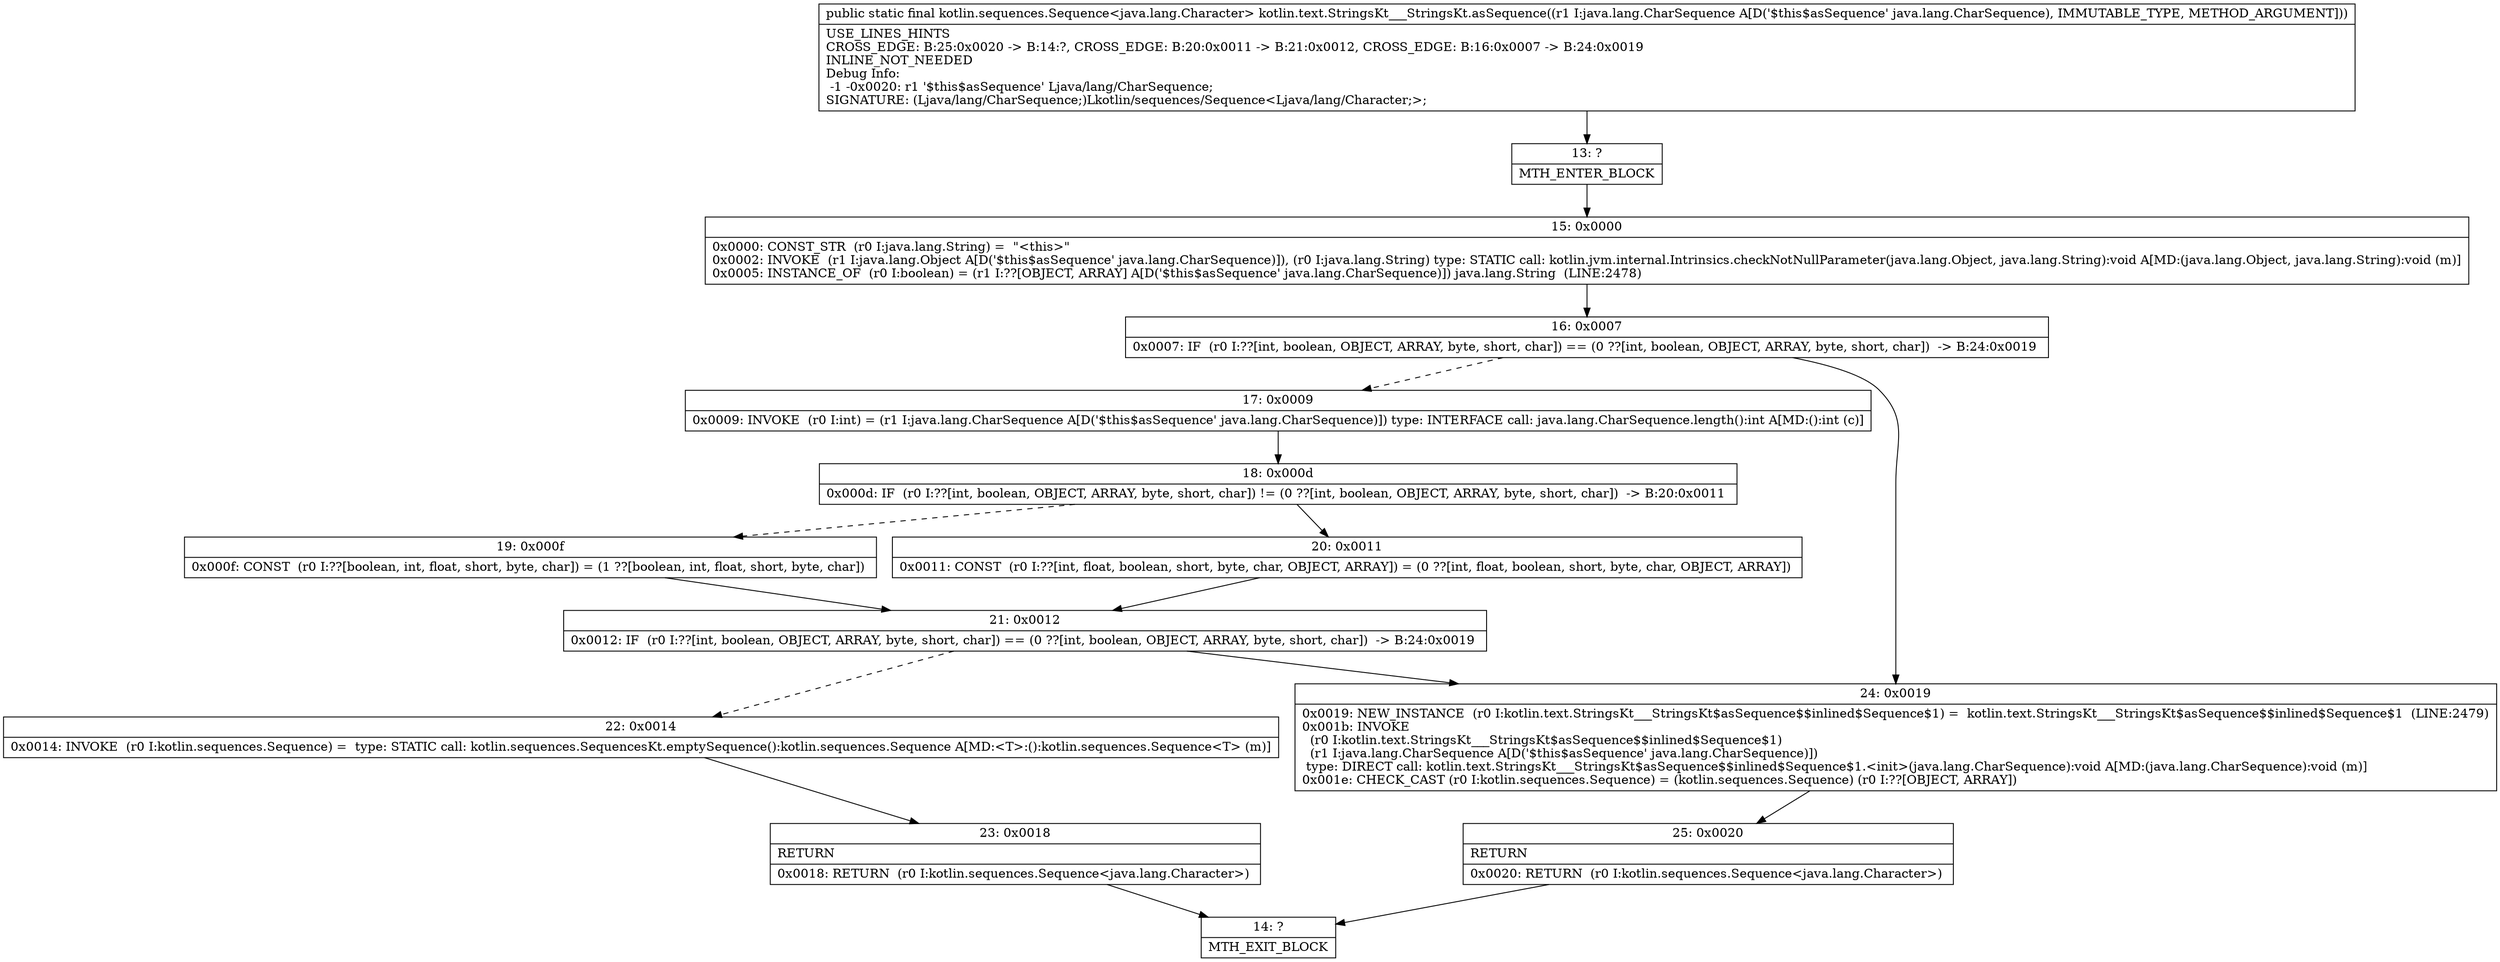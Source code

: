 digraph "CFG forkotlin.text.StringsKt___StringsKt.asSequence(Ljava\/lang\/CharSequence;)Lkotlin\/sequences\/Sequence;" {
Node_13 [shape=record,label="{13\:\ ?|MTH_ENTER_BLOCK\l}"];
Node_15 [shape=record,label="{15\:\ 0x0000|0x0000: CONST_STR  (r0 I:java.lang.String) =  \"\<this\>\" \l0x0002: INVOKE  (r1 I:java.lang.Object A[D('$this$asSequence' java.lang.CharSequence)]), (r0 I:java.lang.String) type: STATIC call: kotlin.jvm.internal.Intrinsics.checkNotNullParameter(java.lang.Object, java.lang.String):void A[MD:(java.lang.Object, java.lang.String):void (m)]\l0x0005: INSTANCE_OF  (r0 I:boolean) = (r1 I:??[OBJECT, ARRAY] A[D('$this$asSequence' java.lang.CharSequence)]) java.lang.String  (LINE:2478)\l}"];
Node_16 [shape=record,label="{16\:\ 0x0007|0x0007: IF  (r0 I:??[int, boolean, OBJECT, ARRAY, byte, short, char]) == (0 ??[int, boolean, OBJECT, ARRAY, byte, short, char])  \-\> B:24:0x0019 \l}"];
Node_17 [shape=record,label="{17\:\ 0x0009|0x0009: INVOKE  (r0 I:int) = (r1 I:java.lang.CharSequence A[D('$this$asSequence' java.lang.CharSequence)]) type: INTERFACE call: java.lang.CharSequence.length():int A[MD:():int (c)]\l}"];
Node_18 [shape=record,label="{18\:\ 0x000d|0x000d: IF  (r0 I:??[int, boolean, OBJECT, ARRAY, byte, short, char]) != (0 ??[int, boolean, OBJECT, ARRAY, byte, short, char])  \-\> B:20:0x0011 \l}"];
Node_19 [shape=record,label="{19\:\ 0x000f|0x000f: CONST  (r0 I:??[boolean, int, float, short, byte, char]) = (1 ??[boolean, int, float, short, byte, char]) \l}"];
Node_21 [shape=record,label="{21\:\ 0x0012|0x0012: IF  (r0 I:??[int, boolean, OBJECT, ARRAY, byte, short, char]) == (0 ??[int, boolean, OBJECT, ARRAY, byte, short, char])  \-\> B:24:0x0019 \l}"];
Node_22 [shape=record,label="{22\:\ 0x0014|0x0014: INVOKE  (r0 I:kotlin.sequences.Sequence) =  type: STATIC call: kotlin.sequences.SequencesKt.emptySequence():kotlin.sequences.Sequence A[MD:\<T\>:():kotlin.sequences.Sequence\<T\> (m)]\l}"];
Node_23 [shape=record,label="{23\:\ 0x0018|RETURN\l|0x0018: RETURN  (r0 I:kotlin.sequences.Sequence\<java.lang.Character\>) \l}"];
Node_14 [shape=record,label="{14\:\ ?|MTH_EXIT_BLOCK\l}"];
Node_20 [shape=record,label="{20\:\ 0x0011|0x0011: CONST  (r0 I:??[int, float, boolean, short, byte, char, OBJECT, ARRAY]) = (0 ??[int, float, boolean, short, byte, char, OBJECT, ARRAY]) \l}"];
Node_24 [shape=record,label="{24\:\ 0x0019|0x0019: NEW_INSTANCE  (r0 I:kotlin.text.StringsKt___StringsKt$asSequence$$inlined$Sequence$1) =  kotlin.text.StringsKt___StringsKt$asSequence$$inlined$Sequence$1  (LINE:2479)\l0x001b: INVOKE  \l  (r0 I:kotlin.text.StringsKt___StringsKt$asSequence$$inlined$Sequence$1)\l  (r1 I:java.lang.CharSequence A[D('$this$asSequence' java.lang.CharSequence)])\l type: DIRECT call: kotlin.text.StringsKt___StringsKt$asSequence$$inlined$Sequence$1.\<init\>(java.lang.CharSequence):void A[MD:(java.lang.CharSequence):void (m)]\l0x001e: CHECK_CAST (r0 I:kotlin.sequences.Sequence) = (kotlin.sequences.Sequence) (r0 I:??[OBJECT, ARRAY]) \l}"];
Node_25 [shape=record,label="{25\:\ 0x0020|RETURN\l|0x0020: RETURN  (r0 I:kotlin.sequences.Sequence\<java.lang.Character\>) \l}"];
MethodNode[shape=record,label="{public static final kotlin.sequences.Sequence\<java.lang.Character\> kotlin.text.StringsKt___StringsKt.asSequence((r1 I:java.lang.CharSequence A[D('$this$asSequence' java.lang.CharSequence), IMMUTABLE_TYPE, METHOD_ARGUMENT]))  | USE_LINES_HINTS\lCROSS_EDGE: B:25:0x0020 \-\> B:14:?, CROSS_EDGE: B:20:0x0011 \-\> B:21:0x0012, CROSS_EDGE: B:16:0x0007 \-\> B:24:0x0019\lINLINE_NOT_NEEDED\lDebug Info:\l  \-1 \-0x0020: r1 '$this$asSequence' Ljava\/lang\/CharSequence;\lSIGNATURE: (Ljava\/lang\/CharSequence;)Lkotlin\/sequences\/Sequence\<Ljava\/lang\/Character;\>;\l}"];
MethodNode -> Node_13;Node_13 -> Node_15;
Node_15 -> Node_16;
Node_16 -> Node_17[style=dashed];
Node_16 -> Node_24;
Node_17 -> Node_18;
Node_18 -> Node_19[style=dashed];
Node_18 -> Node_20;
Node_19 -> Node_21;
Node_21 -> Node_22[style=dashed];
Node_21 -> Node_24;
Node_22 -> Node_23;
Node_23 -> Node_14;
Node_20 -> Node_21;
Node_24 -> Node_25;
Node_25 -> Node_14;
}

